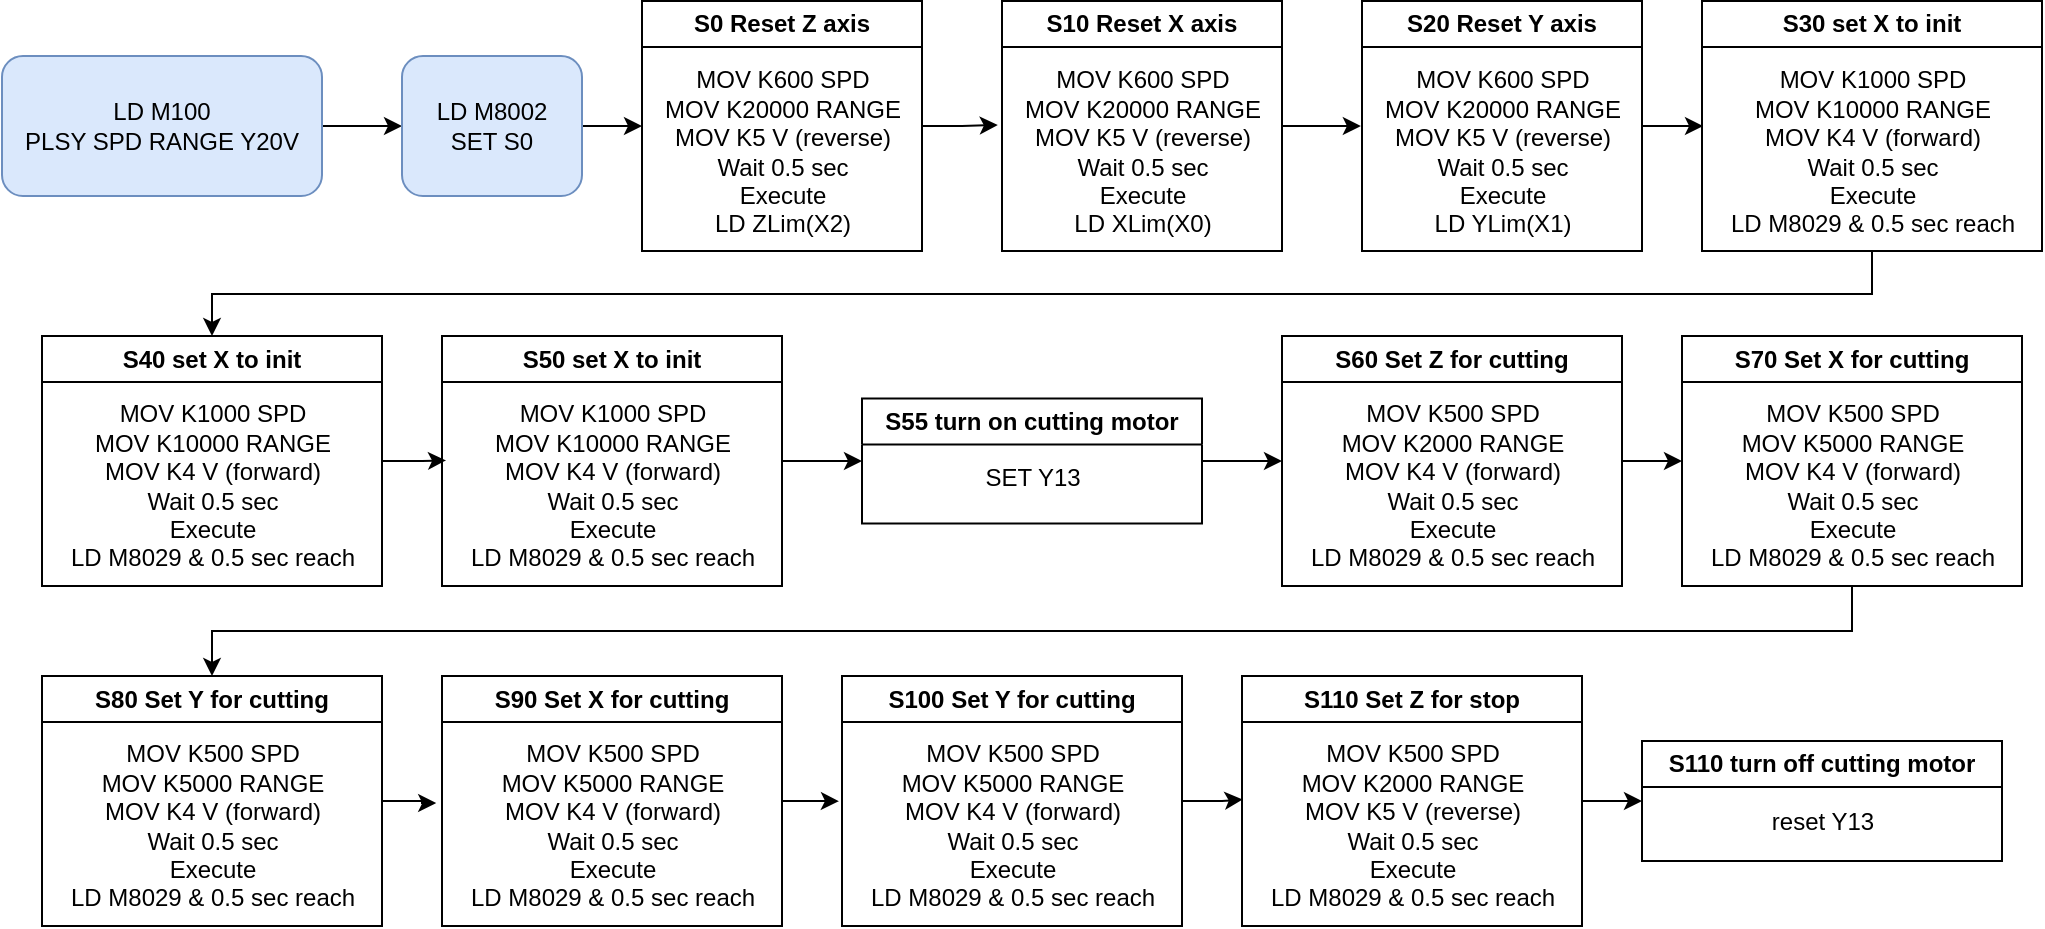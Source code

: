 <mxfile version="24.4.11" type="github">
  <diagram name="Page-1" id="ee-9j6xo_8bMcpAGnPA2">
    <mxGraphModel dx="1357" dy="858" grid="1" gridSize="10" guides="1" tooltips="1" connect="1" arrows="1" fold="1" page="1" pageScale="1" pageWidth="2400" pageHeight="1920" math="0" shadow="0">
      <root>
        <mxCell id="0" />
        <mxCell id="1" parent="0" />
        <mxCell id="HLjC96ch0Je8V6oZRv8p-3" value="" style="edgeStyle=orthogonalEdgeStyle;rounded=0;orthogonalLoop=1;jettySize=auto;html=1;" edge="1" parent="1" source="HLjC96ch0Je8V6oZRv8p-1" target="HLjC96ch0Je8V6oZRv8p-2">
          <mxGeometry relative="1" as="geometry" />
        </mxCell>
        <mxCell id="HLjC96ch0Je8V6oZRv8p-1" value="LD M100&lt;div&gt;PLSY SPD RANGE Y20V&lt;/div&gt;" style="rounded=1;whiteSpace=wrap;html=1;fillColor=#dae8fc;strokeColor=#6c8ebf;" vertex="1" parent="1">
          <mxGeometry x="480" y="350" width="160" height="70" as="geometry" />
        </mxCell>
        <mxCell id="HLjC96ch0Je8V6oZRv8p-5" style="edgeStyle=orthogonalEdgeStyle;rounded=0;orthogonalLoop=1;jettySize=auto;html=1;exitX=1;exitY=0.5;exitDx=0;exitDy=0;entryX=0;entryY=0.5;entryDx=0;entryDy=0;" edge="1" parent="1" source="HLjC96ch0Je8V6oZRv8p-2" target="HLjC96ch0Je8V6oZRv8p-4">
          <mxGeometry relative="1" as="geometry" />
        </mxCell>
        <mxCell id="HLjC96ch0Je8V6oZRv8p-2" value="LD M8002&lt;div&gt;SET S0&lt;/div&gt;" style="rounded=1;whiteSpace=wrap;html=1;fillColor=#dae8fc;strokeColor=#6c8ebf;" vertex="1" parent="1">
          <mxGeometry x="680" y="350" width="90" height="70" as="geometry" />
        </mxCell>
        <mxCell id="HLjC96ch0Je8V6oZRv8p-4" value="S0 Reset Z axis" style="swimlane;whiteSpace=wrap;html=1;" vertex="1" parent="1">
          <mxGeometry x="800" y="322.5" width="140" height="125" as="geometry">
            <mxRectangle x="940" y="285" width="130" height="30" as="alternateBounds" />
          </mxGeometry>
        </mxCell>
        <mxCell id="HLjC96ch0Je8V6oZRv8p-6" value="MOV K600 SPD&lt;div&gt;MOV K20000 RANGE&lt;/div&gt;&lt;div&gt;MOV K5 V (reverse)&lt;/div&gt;&lt;div&gt;Wait 0.5 sec&lt;/div&gt;&lt;div&gt;Execute&lt;/div&gt;&lt;div&gt;LD ZLim(X2)&lt;/div&gt;" style="text;html=1;align=center;verticalAlign=middle;resizable=0;points=[];autosize=1;strokeColor=none;fillColor=none;" vertex="1" parent="HLjC96ch0Je8V6oZRv8p-4">
          <mxGeometry y="25" width="140" height="100" as="geometry" />
        </mxCell>
        <mxCell id="HLjC96ch0Je8V6oZRv8p-8" value="S10 Reset X axis" style="swimlane;whiteSpace=wrap;html=1;" vertex="1" parent="1">
          <mxGeometry x="980" y="322.5" width="140" height="125" as="geometry">
            <mxRectangle x="940" y="285" width="130" height="30" as="alternateBounds" />
          </mxGeometry>
        </mxCell>
        <mxCell id="HLjC96ch0Je8V6oZRv8p-9" value="MOV K600 SPD&lt;div&gt;MOV K20000 RANGE&lt;/div&gt;&lt;div&gt;MOV K5 V (reverse)&lt;/div&gt;&lt;div&gt;Wait 0.5 sec&lt;/div&gt;&lt;div&gt;Execute&lt;/div&gt;&lt;div&gt;LD XLim(X0)&lt;/div&gt;" style="text;html=1;align=center;verticalAlign=middle;resizable=0;points=[];autosize=1;strokeColor=none;fillColor=none;" vertex="1" parent="HLjC96ch0Je8V6oZRv8p-8">
          <mxGeometry y="25" width="140" height="100" as="geometry" />
        </mxCell>
        <mxCell id="HLjC96ch0Je8V6oZRv8p-10" value="S20 Reset Y axis" style="swimlane;whiteSpace=wrap;html=1;" vertex="1" parent="1">
          <mxGeometry x="1160" y="322.5" width="140" height="125" as="geometry">
            <mxRectangle x="940" y="285" width="130" height="30" as="alternateBounds" />
          </mxGeometry>
        </mxCell>
        <mxCell id="HLjC96ch0Je8V6oZRv8p-11" value="MOV K600 SPD&lt;div&gt;MOV K20000 RANGE&lt;/div&gt;&lt;div&gt;MOV K5 V (reverse)&lt;/div&gt;&lt;div&gt;Wait 0.5 sec&lt;/div&gt;&lt;div&gt;Execute&lt;/div&gt;&lt;div&gt;LD YLim(X1)&lt;/div&gt;" style="text;html=1;align=center;verticalAlign=middle;resizable=0;points=[];autosize=1;strokeColor=none;fillColor=none;" vertex="1" parent="HLjC96ch0Je8V6oZRv8p-10">
          <mxGeometry y="25" width="140" height="100" as="geometry" />
        </mxCell>
        <mxCell id="HLjC96ch0Je8V6oZRv8p-37" style="edgeStyle=elbowEdgeStyle;rounded=0;orthogonalLoop=1;jettySize=auto;html=1;entryX=0.5;entryY=0;entryDx=0;entryDy=0;elbow=vertical;" edge="1" parent="1" source="HLjC96ch0Je8V6oZRv8p-14" target="HLjC96ch0Je8V6oZRv8p-19">
          <mxGeometry relative="1" as="geometry" />
        </mxCell>
        <mxCell id="HLjC96ch0Je8V6oZRv8p-14" value="S30 set X to init" style="swimlane;whiteSpace=wrap;html=1;" vertex="1" parent="1">
          <mxGeometry x="1330" y="322.5" width="170" height="125" as="geometry">
            <mxRectangle x="940" y="285" width="130" height="30" as="alternateBounds" />
          </mxGeometry>
        </mxCell>
        <mxCell id="HLjC96ch0Je8V6oZRv8p-15" value="MOV K1000 SPD&lt;div&gt;MOV K10000 RANGE&lt;/div&gt;&lt;div&gt;MOV K4 V (forward)&lt;/div&gt;&lt;div&gt;Wait 0.5 sec&lt;/div&gt;&lt;div&gt;Execute&lt;/div&gt;&lt;div&gt;LD M8029 &amp;amp; 0.5 sec reach&lt;/div&gt;" style="text;html=1;align=center;verticalAlign=middle;resizable=0;points=[];autosize=1;strokeColor=none;fillColor=none;" vertex="1" parent="HLjC96ch0Je8V6oZRv8p-14">
          <mxGeometry y="25" width="170" height="100" as="geometry" />
        </mxCell>
        <mxCell id="HLjC96ch0Je8V6oZRv8p-19" value="S40 set X to init" style="swimlane;whiteSpace=wrap;html=1;" vertex="1" parent="1">
          <mxGeometry x="500" y="490" width="170" height="125" as="geometry">
            <mxRectangle x="940" y="285" width="130" height="30" as="alternateBounds" />
          </mxGeometry>
        </mxCell>
        <mxCell id="HLjC96ch0Je8V6oZRv8p-20" value="MOV K1000 SPD&lt;div&gt;MOV K10000 RANGE&lt;/div&gt;&lt;div&gt;MOV K4 V (forward)&lt;/div&gt;&lt;div&gt;Wait 0.5 sec&lt;/div&gt;&lt;div&gt;Execute&lt;/div&gt;&lt;div&gt;LD M8029 &amp;amp; 0.5 sec reach&lt;/div&gt;" style="text;html=1;align=center;verticalAlign=middle;resizable=0;points=[];autosize=1;strokeColor=none;fillColor=none;" vertex="1" parent="HLjC96ch0Je8V6oZRv8p-19">
          <mxGeometry y="25" width="170" height="100" as="geometry" />
        </mxCell>
        <mxCell id="HLjC96ch0Je8V6oZRv8p-39" style="edgeStyle=orthogonalEdgeStyle;rounded=0;orthogonalLoop=1;jettySize=auto;html=1;entryX=0;entryY=0.5;entryDx=0;entryDy=0;" edge="1" parent="1" source="HLjC96ch0Je8V6oZRv8p-21" target="HLjC96ch0Je8V6oZRv8p-23">
          <mxGeometry relative="1" as="geometry" />
        </mxCell>
        <mxCell id="HLjC96ch0Je8V6oZRv8p-21" value="S50 set X to init" style="swimlane;whiteSpace=wrap;html=1;" vertex="1" parent="1">
          <mxGeometry x="700" y="490" width="170" height="125" as="geometry">
            <mxRectangle x="940" y="285" width="130" height="30" as="alternateBounds" />
          </mxGeometry>
        </mxCell>
        <mxCell id="HLjC96ch0Je8V6oZRv8p-22" value="MOV K1000 SPD&lt;div&gt;MOV K10000 RANGE&lt;/div&gt;&lt;div&gt;MOV K4 V (forward)&lt;/div&gt;&lt;div&gt;Wait 0.5 sec&lt;/div&gt;&lt;div&gt;Execute&lt;/div&gt;&lt;div&gt;LD M8029 &amp;amp; 0.5 sec reach&lt;/div&gt;" style="text;html=1;align=center;verticalAlign=middle;resizable=0;points=[];autosize=1;strokeColor=none;fillColor=none;" vertex="1" parent="HLjC96ch0Je8V6oZRv8p-21">
          <mxGeometry y="25" width="170" height="100" as="geometry" />
        </mxCell>
        <mxCell id="HLjC96ch0Je8V6oZRv8p-42" style="edgeStyle=orthogonalEdgeStyle;rounded=0;orthogonalLoop=1;jettySize=auto;html=1;exitX=1;exitY=0.5;exitDx=0;exitDy=0;entryX=0;entryY=0.5;entryDx=0;entryDy=0;" edge="1" parent="1" source="HLjC96ch0Je8V6oZRv8p-23" target="HLjC96ch0Je8V6oZRv8p-40">
          <mxGeometry relative="1" as="geometry" />
        </mxCell>
        <mxCell id="HLjC96ch0Je8V6oZRv8p-23" value="S55 turn on cutting motor" style="swimlane;whiteSpace=wrap;html=1;" vertex="1" parent="1">
          <mxGeometry x="910" y="521.25" width="170" height="62.5" as="geometry">
            <mxRectangle x="940" y="285" width="130" height="30" as="alternateBounds" />
          </mxGeometry>
        </mxCell>
        <mxCell id="HLjC96ch0Je8V6oZRv8p-24" value="SET Y13" style="text;html=1;align=center;verticalAlign=middle;resizable=0;points=[];autosize=1;strokeColor=none;fillColor=none;" vertex="1" parent="HLjC96ch0Je8V6oZRv8p-23">
          <mxGeometry x="50" y="25" width="70" height="30" as="geometry" />
        </mxCell>
        <mxCell id="HLjC96ch0Je8V6oZRv8p-26" style="edgeStyle=orthogonalEdgeStyle;rounded=0;orthogonalLoop=1;jettySize=auto;html=1;entryX=-0.015;entryY=0.37;entryDx=0;entryDy=0;entryPerimeter=0;" edge="1" parent="1" source="HLjC96ch0Je8V6oZRv8p-4" target="HLjC96ch0Je8V6oZRv8p-9">
          <mxGeometry relative="1" as="geometry" />
        </mxCell>
        <mxCell id="HLjC96ch0Je8V6oZRv8p-27" style="edgeStyle=orthogonalEdgeStyle;rounded=0;orthogonalLoop=1;jettySize=auto;html=1;entryX=-0.004;entryY=0.375;entryDx=0;entryDy=0;entryPerimeter=0;" edge="1" parent="1" source="HLjC96ch0Je8V6oZRv8p-8" target="HLjC96ch0Je8V6oZRv8p-11">
          <mxGeometry relative="1" as="geometry" />
        </mxCell>
        <mxCell id="HLjC96ch0Je8V6oZRv8p-30" style="edgeStyle=orthogonalEdgeStyle;rounded=0;orthogonalLoop=1;jettySize=auto;html=1;entryX=0.003;entryY=0.375;entryDx=0;entryDy=0;entryPerimeter=0;" edge="1" parent="1" source="HLjC96ch0Je8V6oZRv8p-10" target="HLjC96ch0Je8V6oZRv8p-15">
          <mxGeometry relative="1" as="geometry" />
        </mxCell>
        <mxCell id="HLjC96ch0Je8V6oZRv8p-38" style="edgeStyle=orthogonalEdgeStyle;rounded=0;orthogonalLoop=1;jettySize=auto;html=1;entryX=0.012;entryY=0.372;entryDx=0;entryDy=0;entryPerimeter=0;" edge="1" parent="1" source="HLjC96ch0Je8V6oZRv8p-19" target="HLjC96ch0Je8V6oZRv8p-22">
          <mxGeometry relative="1" as="geometry" />
        </mxCell>
        <mxCell id="HLjC96ch0Je8V6oZRv8p-40" value="S60 Set Z for cutting" style="swimlane;whiteSpace=wrap;html=1;" vertex="1" parent="1">
          <mxGeometry x="1120" y="490" width="170" height="125" as="geometry">
            <mxRectangle x="940" y="285" width="130" height="30" as="alternateBounds" />
          </mxGeometry>
        </mxCell>
        <mxCell id="HLjC96ch0Je8V6oZRv8p-43" value="MOV K500 SPD&lt;div&gt;MOV K2000 RANGE&lt;/div&gt;&lt;div&gt;MOV K4 V (forward)&lt;/div&gt;&lt;div&gt;Wait 0.5 sec&lt;/div&gt;&lt;div&gt;&lt;span style=&quot;background-color: initial;&quot;&gt;Execute&lt;/span&gt;&lt;/div&gt;&lt;div&gt;&lt;span style=&quot;background-color: initial;&quot;&gt;LD M8029 &amp;amp; 0.5 sec reach&lt;/span&gt;&lt;br&gt;&lt;/div&gt;" style="text;html=1;align=center;verticalAlign=middle;resizable=0;points=[];autosize=1;strokeColor=none;fillColor=none;" vertex="1" parent="HLjC96ch0Je8V6oZRv8p-40">
          <mxGeometry y="25" width="170" height="100" as="geometry" />
        </mxCell>
        <mxCell id="HLjC96ch0Je8V6oZRv8p-44" value="S70 Set X for cutting" style="swimlane;whiteSpace=wrap;html=1;" vertex="1" parent="1">
          <mxGeometry x="1320" y="490" width="170" height="125" as="geometry">
            <mxRectangle x="940" y="285" width="130" height="30" as="alternateBounds" />
          </mxGeometry>
        </mxCell>
        <mxCell id="HLjC96ch0Je8V6oZRv8p-45" value="MOV K500 SPD&lt;div&gt;MOV K5000 RANGE&lt;/div&gt;&lt;div&gt;MOV K4 V (forward)&lt;/div&gt;&lt;div&gt;Wait 0.5 sec&lt;/div&gt;&lt;div&gt;Execute&lt;/div&gt;&lt;div&gt;&lt;span style=&quot;background-color: initial;&quot;&gt;LD M8029 &amp;amp; 0.5 sec reach&lt;/span&gt;&lt;br&gt;&lt;/div&gt;" style="text;html=1;align=center;verticalAlign=middle;resizable=0;points=[];autosize=1;strokeColor=none;fillColor=none;" vertex="1" parent="HLjC96ch0Je8V6oZRv8p-44">
          <mxGeometry y="25" width="170" height="100" as="geometry" />
        </mxCell>
        <mxCell id="HLjC96ch0Je8V6oZRv8p-46" style="edgeStyle=orthogonalEdgeStyle;rounded=0;orthogonalLoop=1;jettySize=auto;html=1;entryX=0;entryY=0.375;entryDx=0;entryDy=0;entryPerimeter=0;" edge="1" parent="1" source="HLjC96ch0Je8V6oZRv8p-40" target="HLjC96ch0Je8V6oZRv8p-45">
          <mxGeometry relative="1" as="geometry" />
        </mxCell>
        <mxCell id="HLjC96ch0Je8V6oZRv8p-47" value="S80 Set Y for cutting" style="swimlane;whiteSpace=wrap;html=1;" vertex="1" parent="1">
          <mxGeometry x="500" y="660" width="170" height="125" as="geometry">
            <mxRectangle x="940" y="285" width="130" height="30" as="alternateBounds" />
          </mxGeometry>
        </mxCell>
        <mxCell id="HLjC96ch0Je8V6oZRv8p-48" value="MOV K500 SPD&lt;div&gt;MOV K5000 RANGE&lt;/div&gt;&lt;div&gt;MOV K4 V (forward)&lt;/div&gt;&lt;div&gt;Wait 0.5 sec&lt;/div&gt;&lt;div&gt;Execute&lt;/div&gt;&lt;div&gt;&lt;span style=&quot;background-color: initial;&quot;&gt;LD M8029 &amp;amp; 0.5 sec reach&lt;/span&gt;&lt;br&gt;&lt;/div&gt;" style="text;html=1;align=center;verticalAlign=middle;resizable=0;points=[];autosize=1;strokeColor=none;fillColor=none;" vertex="1" parent="HLjC96ch0Je8V6oZRv8p-47">
          <mxGeometry y="25" width="170" height="100" as="geometry" />
        </mxCell>
        <mxCell id="HLjC96ch0Je8V6oZRv8p-49" style="edgeStyle=elbowEdgeStyle;rounded=0;orthogonalLoop=1;jettySize=auto;html=1;elbow=vertical;" edge="1" parent="1" source="HLjC96ch0Je8V6oZRv8p-45" target="HLjC96ch0Je8V6oZRv8p-47">
          <mxGeometry relative="1" as="geometry" />
        </mxCell>
        <mxCell id="HLjC96ch0Je8V6oZRv8p-50" value="S90 Set X for cutting" style="swimlane;whiteSpace=wrap;html=1;" vertex="1" parent="1">
          <mxGeometry x="700" y="660" width="170" height="125" as="geometry">
            <mxRectangle x="940" y="285" width="130" height="30" as="alternateBounds" />
          </mxGeometry>
        </mxCell>
        <mxCell id="HLjC96ch0Je8V6oZRv8p-51" value="MOV K500 SPD&lt;div&gt;MOV K5000 RANGE&lt;/div&gt;&lt;div&gt;MOV K4 V (forward)&lt;/div&gt;&lt;div&gt;Wait 0.5 sec&lt;/div&gt;&lt;div&gt;Execute&lt;/div&gt;&lt;div&gt;&lt;span style=&quot;background-color: initial;&quot;&gt;LD M8029 &amp;amp; 0.5 sec reach&lt;/span&gt;&lt;br&gt;&lt;/div&gt;" style="text;html=1;align=center;verticalAlign=middle;resizable=0;points=[];autosize=1;strokeColor=none;fillColor=none;" vertex="1" parent="HLjC96ch0Je8V6oZRv8p-50">
          <mxGeometry y="25" width="170" height="100" as="geometry" />
        </mxCell>
        <mxCell id="HLjC96ch0Je8V6oZRv8p-52" value="S100 Set Y for cutting" style="swimlane;whiteSpace=wrap;html=1;" vertex="1" parent="1">
          <mxGeometry x="900" y="660" width="170" height="125" as="geometry">
            <mxRectangle x="940" y="285" width="130" height="30" as="alternateBounds" />
          </mxGeometry>
        </mxCell>
        <mxCell id="HLjC96ch0Je8V6oZRv8p-53" value="MOV K500 SPD&lt;div&gt;MOV K5000 RANGE&lt;/div&gt;&lt;div&gt;MOV K4 V (forward)&lt;/div&gt;&lt;div&gt;Wait 0.5 sec&lt;/div&gt;&lt;div&gt;Execute&lt;/div&gt;&lt;div&gt;&lt;span style=&quot;background-color: initial;&quot;&gt;LD M8029 &amp;amp; 0.5 sec reach&lt;/span&gt;&lt;br&gt;&lt;/div&gt;" style="text;html=1;align=center;verticalAlign=middle;resizable=0;points=[];autosize=1;strokeColor=none;fillColor=none;" vertex="1" parent="HLjC96ch0Je8V6oZRv8p-52">
          <mxGeometry y="25" width="170" height="100" as="geometry" />
        </mxCell>
        <mxCell id="HLjC96ch0Je8V6oZRv8p-54" style="edgeStyle=orthogonalEdgeStyle;rounded=0;orthogonalLoop=1;jettySize=auto;html=1;entryX=-0.017;entryY=0.385;entryDx=0;entryDy=0;entryPerimeter=0;" edge="1" parent="1" source="HLjC96ch0Je8V6oZRv8p-47" target="HLjC96ch0Je8V6oZRv8p-51">
          <mxGeometry relative="1" as="geometry" />
        </mxCell>
        <mxCell id="HLjC96ch0Je8V6oZRv8p-56" style="edgeStyle=orthogonalEdgeStyle;rounded=0;orthogonalLoop=1;jettySize=auto;html=1;entryX=-0.009;entryY=0.376;entryDx=0;entryDy=0;entryPerimeter=0;" edge="1" parent="1" source="HLjC96ch0Je8V6oZRv8p-50" target="HLjC96ch0Je8V6oZRv8p-53">
          <mxGeometry relative="1" as="geometry" />
        </mxCell>
        <mxCell id="HLjC96ch0Je8V6oZRv8p-63" style="edgeStyle=orthogonalEdgeStyle;rounded=0;orthogonalLoop=1;jettySize=auto;html=1;entryX=0;entryY=0.5;entryDx=0;entryDy=0;" edge="1" parent="1" source="HLjC96ch0Je8V6oZRv8p-58" target="HLjC96ch0Je8V6oZRv8p-60">
          <mxGeometry relative="1" as="geometry" />
        </mxCell>
        <mxCell id="HLjC96ch0Je8V6oZRv8p-58" value="S110 Set Z for stop" style="swimlane;whiteSpace=wrap;html=1;" vertex="1" parent="1">
          <mxGeometry x="1100" y="660" width="170" height="125" as="geometry">
            <mxRectangle x="940" y="285" width="130" height="30" as="alternateBounds" />
          </mxGeometry>
        </mxCell>
        <mxCell id="HLjC96ch0Je8V6oZRv8p-59" value="MOV K500 SPD&lt;div&gt;MOV K2000 RANGE&lt;/div&gt;&lt;div&gt;MOV K5 V (reverse)&lt;/div&gt;&lt;div&gt;Wait 0.5 sec&lt;/div&gt;&lt;div&gt;Execute&lt;/div&gt;&lt;div&gt;&lt;span style=&quot;background-color: initial;&quot;&gt;LD M8029 &amp;amp; 0.5 sec reach&lt;/span&gt;&lt;br&gt;&lt;/div&gt;" style="text;html=1;align=center;verticalAlign=middle;resizable=0;points=[];autosize=1;strokeColor=none;fillColor=none;" vertex="1" parent="HLjC96ch0Je8V6oZRv8p-58">
          <mxGeometry y="25" width="170" height="100" as="geometry" />
        </mxCell>
        <mxCell id="HLjC96ch0Je8V6oZRv8p-60" value="S110 turn off cutting motor" style="swimlane;whiteSpace=wrap;html=1;" vertex="1" parent="1">
          <mxGeometry x="1300" y="692.5" width="180" height="60" as="geometry">
            <mxRectangle x="940" y="285" width="130" height="30" as="alternateBounds" />
          </mxGeometry>
        </mxCell>
        <mxCell id="HLjC96ch0Je8V6oZRv8p-61" value="&lt;div&gt;reset Y13&lt;/div&gt;" style="text;html=1;align=center;verticalAlign=middle;resizable=0;points=[];autosize=1;strokeColor=none;fillColor=none;" vertex="1" parent="HLjC96ch0Je8V6oZRv8p-60">
          <mxGeometry x="55" y="25" width="70" height="30" as="geometry" />
        </mxCell>
        <mxCell id="HLjC96ch0Je8V6oZRv8p-62" style="edgeStyle=orthogonalEdgeStyle;rounded=0;orthogonalLoop=1;jettySize=auto;html=1;entryX=0.002;entryY=0.367;entryDx=0;entryDy=0;entryPerimeter=0;" edge="1" parent="1" source="HLjC96ch0Je8V6oZRv8p-52" target="HLjC96ch0Je8V6oZRv8p-59">
          <mxGeometry relative="1" as="geometry" />
        </mxCell>
      </root>
    </mxGraphModel>
  </diagram>
</mxfile>
